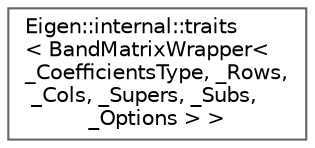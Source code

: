 digraph "类继承关系图"
{
 // LATEX_PDF_SIZE
  bgcolor="transparent";
  edge [fontname=Helvetica,fontsize=10,labelfontname=Helvetica,labelfontsize=10];
  node [fontname=Helvetica,fontsize=10,shape=box,height=0.2,width=0.4];
  rankdir="LR";
  Node0 [id="Node000000",label="Eigen::internal::traits\l\< BandMatrixWrapper\< \l_CoefficientsType, _Rows,\l _Cols, _Supers, _Subs, \l_Options \> \>",height=0.2,width=0.4,color="grey40", fillcolor="white", style="filled",URL="$struct_eigen_1_1internal_1_1traits_3_01_band_matrix_wrapper_3_01___coefficients_type_00_01___row768e2717402a9eceb38d536f65ceb4f1.html",tooltip=" "];
}
